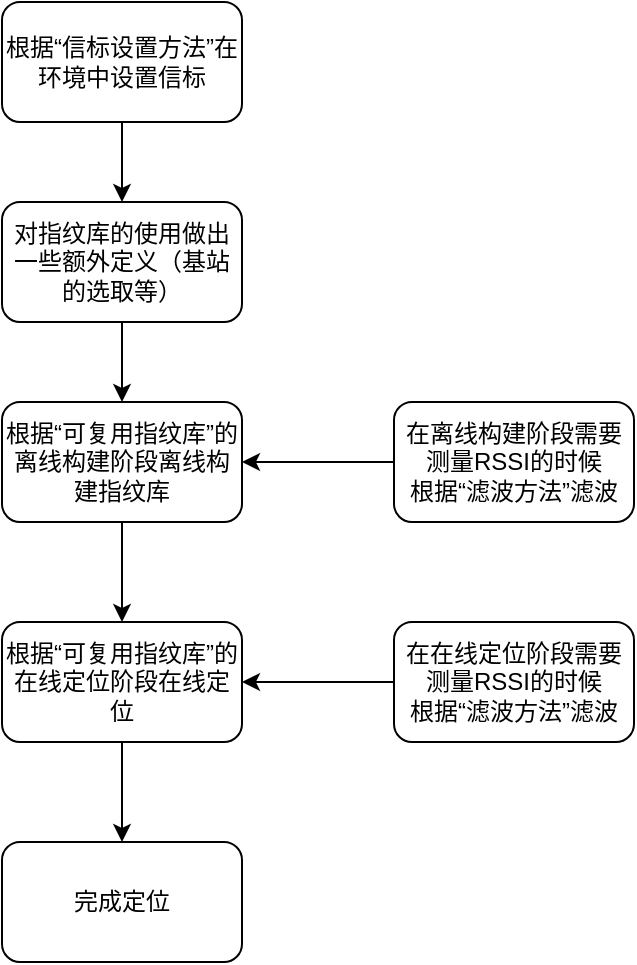 <mxfile version="14.1.2" type="github">
  <diagram id="C5RBs43oDa-KdzZeNtuy" name="Page-1">
    <mxGraphModel dx="920" dy="514" grid="1" gridSize="10" guides="1" tooltips="1" connect="1" arrows="1" fold="1" page="1" pageScale="1" pageWidth="827" pageHeight="1169" math="0" shadow="0">
      <root>
        <mxCell id="WIyWlLk6GJQsqaUBKTNV-0" />
        <mxCell id="WIyWlLk6GJQsqaUBKTNV-1" parent="WIyWlLk6GJQsqaUBKTNV-0" />
        <mxCell id="xYzsG7FGVeJXvwxW4ItV-19" value="" style="edgeStyle=orthogonalEdgeStyle;rounded=0;orthogonalLoop=1;jettySize=auto;html=1;" edge="1" parent="WIyWlLk6GJQsqaUBKTNV-1" source="xYzsG7FGVeJXvwxW4ItV-9" target="xYzsG7FGVeJXvwxW4ItV-16">
          <mxGeometry relative="1" as="geometry" />
        </mxCell>
        <mxCell id="xYzsG7FGVeJXvwxW4ItV-9" value="根据“信标设置方法”在环境中设置信标" style="rounded=1;whiteSpace=wrap;html=1;" vertex="1" parent="WIyWlLk6GJQsqaUBKTNV-1">
          <mxGeometry x="294" y="60" width="120" height="60" as="geometry" />
        </mxCell>
        <mxCell id="xYzsG7FGVeJXvwxW4ItV-21" value="" style="edgeStyle=orthogonalEdgeStyle;rounded=0;orthogonalLoop=1;jettySize=auto;html=1;" edge="1" parent="WIyWlLk6GJQsqaUBKTNV-1" source="xYzsG7FGVeJXvwxW4ItV-10" target="xYzsG7FGVeJXvwxW4ItV-14">
          <mxGeometry relative="1" as="geometry" />
        </mxCell>
        <mxCell id="xYzsG7FGVeJXvwxW4ItV-10" value="根据“可复用指纹库”的离线构建阶段离线构建指纹库" style="rounded=1;whiteSpace=wrap;html=1;" vertex="1" parent="WIyWlLk6GJQsqaUBKTNV-1">
          <mxGeometry x="294" y="260" width="120" height="60" as="geometry" />
        </mxCell>
        <mxCell id="xYzsG7FGVeJXvwxW4ItV-13" value="" style="edgeStyle=orthogonalEdgeStyle;rounded=0;orthogonalLoop=1;jettySize=auto;html=1;" edge="1" parent="WIyWlLk6GJQsqaUBKTNV-1" source="xYzsG7FGVeJXvwxW4ItV-12" target="xYzsG7FGVeJXvwxW4ItV-10">
          <mxGeometry relative="1" as="geometry" />
        </mxCell>
        <mxCell id="xYzsG7FGVeJXvwxW4ItV-12" value="在离线构建阶段需要测量RSSI的时候&lt;br&gt;根据“滤波方法”滤波" style="rounded=1;whiteSpace=wrap;html=1;" vertex="1" parent="WIyWlLk6GJQsqaUBKTNV-1">
          <mxGeometry x="490" y="260" width="120" height="60" as="geometry" />
        </mxCell>
        <mxCell id="xYzsG7FGVeJXvwxW4ItV-24" value="" style="edgeStyle=orthogonalEdgeStyle;rounded=0;orthogonalLoop=1;jettySize=auto;html=1;" edge="1" parent="WIyWlLk6GJQsqaUBKTNV-1" source="xYzsG7FGVeJXvwxW4ItV-14" target="xYzsG7FGVeJXvwxW4ItV-23">
          <mxGeometry relative="1" as="geometry" />
        </mxCell>
        <mxCell id="xYzsG7FGVeJXvwxW4ItV-14" value="根据“可复用指纹库”的在线定位阶段在线定位" style="rounded=1;whiteSpace=wrap;html=1;" vertex="1" parent="WIyWlLk6GJQsqaUBKTNV-1">
          <mxGeometry x="294" y="370" width="120" height="60" as="geometry" />
        </mxCell>
        <mxCell id="xYzsG7FGVeJXvwxW4ItV-20" value="" style="edgeStyle=orthogonalEdgeStyle;rounded=0;orthogonalLoop=1;jettySize=auto;html=1;" edge="1" parent="WIyWlLk6GJQsqaUBKTNV-1" source="xYzsG7FGVeJXvwxW4ItV-16" target="xYzsG7FGVeJXvwxW4ItV-10">
          <mxGeometry relative="1" as="geometry" />
        </mxCell>
        <mxCell id="xYzsG7FGVeJXvwxW4ItV-16" value="对指纹库的使用做出一些额外定义（基站的选取等）" style="rounded=1;whiteSpace=wrap;html=1;" vertex="1" parent="WIyWlLk6GJQsqaUBKTNV-1">
          <mxGeometry x="294" y="160" width="120" height="60" as="geometry" />
        </mxCell>
        <mxCell id="xYzsG7FGVeJXvwxW4ItV-18" value="" style="edgeStyle=orthogonalEdgeStyle;rounded=0;orthogonalLoop=1;jettySize=auto;html=1;" edge="1" parent="WIyWlLk6GJQsqaUBKTNV-1" source="xYzsG7FGVeJXvwxW4ItV-17" target="xYzsG7FGVeJXvwxW4ItV-14">
          <mxGeometry relative="1" as="geometry" />
        </mxCell>
        <mxCell id="xYzsG7FGVeJXvwxW4ItV-17" value="在在线定位阶段需要测量RSSI的时候&lt;br&gt;根据“滤波方法”滤波" style="rounded=1;whiteSpace=wrap;html=1;" vertex="1" parent="WIyWlLk6GJQsqaUBKTNV-1">
          <mxGeometry x="490" y="370" width="120" height="60" as="geometry" />
        </mxCell>
        <mxCell id="xYzsG7FGVeJXvwxW4ItV-23" value="完成定位" style="rounded=1;whiteSpace=wrap;html=1;" vertex="1" parent="WIyWlLk6GJQsqaUBKTNV-1">
          <mxGeometry x="294" y="480" width="120" height="60" as="geometry" />
        </mxCell>
      </root>
    </mxGraphModel>
  </diagram>
</mxfile>
